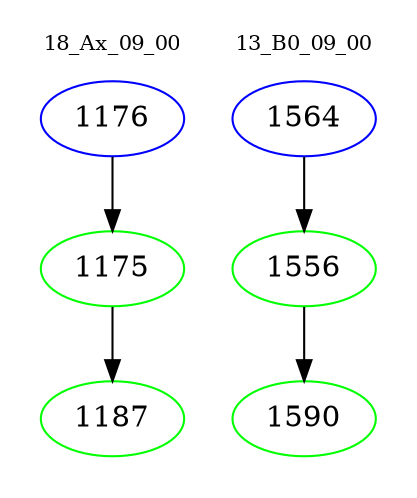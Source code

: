 digraph{
subgraph cluster_0 {
color = white
label = "18_Ax_09_00";
fontsize=10;
T0_1176 [label="1176", color="blue"]
T0_1176 -> T0_1175 [color="black"]
T0_1175 [label="1175", color="green"]
T0_1175 -> T0_1187 [color="black"]
T0_1187 [label="1187", color="green"]
}
subgraph cluster_1 {
color = white
label = "13_B0_09_00";
fontsize=10;
T1_1564 [label="1564", color="blue"]
T1_1564 -> T1_1556 [color="black"]
T1_1556 [label="1556", color="green"]
T1_1556 -> T1_1590 [color="black"]
T1_1590 [label="1590", color="green"]
}
}
